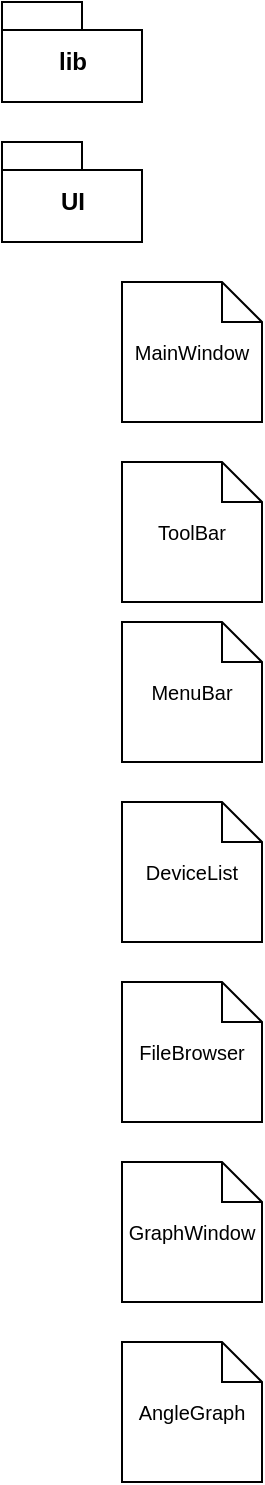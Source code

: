 <mxfile version="20.3.0" type="github">
  <diagram id="uSkm2N8a80j5IDCSkfjY" name="Página-1">
    <mxGraphModel dx="1422" dy="794" grid="1" gridSize="10" guides="1" tooltips="1" connect="1" arrows="1" fold="1" page="1" pageScale="1" pageWidth="827" pageHeight="1169" math="0" shadow="0">
      <root>
        <mxCell id="0" />
        <mxCell id="1" parent="0" />
        <mxCell id="WuyQ2u27ICyzMPzFgXhq-1" value="lib" style="shape=folder;fontStyle=1;spacingTop=10;tabWidth=40;tabHeight=14;tabPosition=left;html=1;" vertex="1" parent="1">
          <mxGeometry x="260" y="110" width="70" height="50" as="geometry" />
        </mxCell>
        <mxCell id="WuyQ2u27ICyzMPzFgXhq-2" value="UI" style="shape=folder;fontStyle=1;spacingTop=10;tabWidth=40;tabHeight=14;tabPosition=left;html=1;" vertex="1" parent="1">
          <mxGeometry x="260" y="180" width="70" height="50" as="geometry" />
        </mxCell>
        <mxCell id="WuyQ2u27ICyzMPzFgXhq-4" value="&lt;font style=&quot;font-size: 10px;&quot;&gt;MainWindow&lt;/font&gt;" style="shape=note;size=20;whiteSpace=wrap;html=1;" vertex="1" parent="1">
          <mxGeometry x="320" y="250" width="70" height="70" as="geometry" />
        </mxCell>
        <mxCell id="WuyQ2u27ICyzMPzFgXhq-5" value="&lt;font style=&quot;font-size: 10px;&quot;&gt;ToolBar&lt;/font&gt;" style="shape=note;size=20;whiteSpace=wrap;html=1;" vertex="1" parent="1">
          <mxGeometry x="320" y="340" width="70" height="70" as="geometry" />
        </mxCell>
        <mxCell id="WuyQ2u27ICyzMPzFgXhq-6" value="&lt;font style=&quot;font-size: 10px;&quot;&gt;MenuBar&lt;/font&gt;" style="shape=note;size=20;whiteSpace=wrap;html=1;" vertex="1" parent="1">
          <mxGeometry x="320" y="420" width="70" height="70" as="geometry" />
        </mxCell>
        <mxCell id="WuyQ2u27ICyzMPzFgXhq-7" value="&lt;font style=&quot;font-size: 10px;&quot;&gt;DeviceList&lt;/font&gt;" style="shape=note;size=20;whiteSpace=wrap;html=1;" vertex="1" parent="1">
          <mxGeometry x="320" y="510" width="70" height="70" as="geometry" />
        </mxCell>
        <mxCell id="WuyQ2u27ICyzMPzFgXhq-8" value="&lt;font style=&quot;font-size: 10px;&quot;&gt;FileBrowser&lt;/font&gt;" style="shape=note;size=20;whiteSpace=wrap;html=1;" vertex="1" parent="1">
          <mxGeometry x="320" y="600" width="70" height="70" as="geometry" />
        </mxCell>
        <mxCell id="WuyQ2u27ICyzMPzFgXhq-9" value="&lt;font style=&quot;font-size: 10px;&quot;&gt;GraphWindow&lt;/font&gt;" style="shape=note;size=20;whiteSpace=wrap;html=1;" vertex="1" parent="1">
          <mxGeometry x="320" y="690" width="70" height="70" as="geometry" />
        </mxCell>
        <mxCell id="WuyQ2u27ICyzMPzFgXhq-10" value="&lt;font style=&quot;font-size: 10px;&quot;&gt;AngleGraph&lt;/font&gt;" style="shape=note;size=20;whiteSpace=wrap;html=1;" vertex="1" parent="1">
          <mxGeometry x="320" y="780" width="70" height="70" as="geometry" />
        </mxCell>
      </root>
    </mxGraphModel>
  </diagram>
</mxfile>
